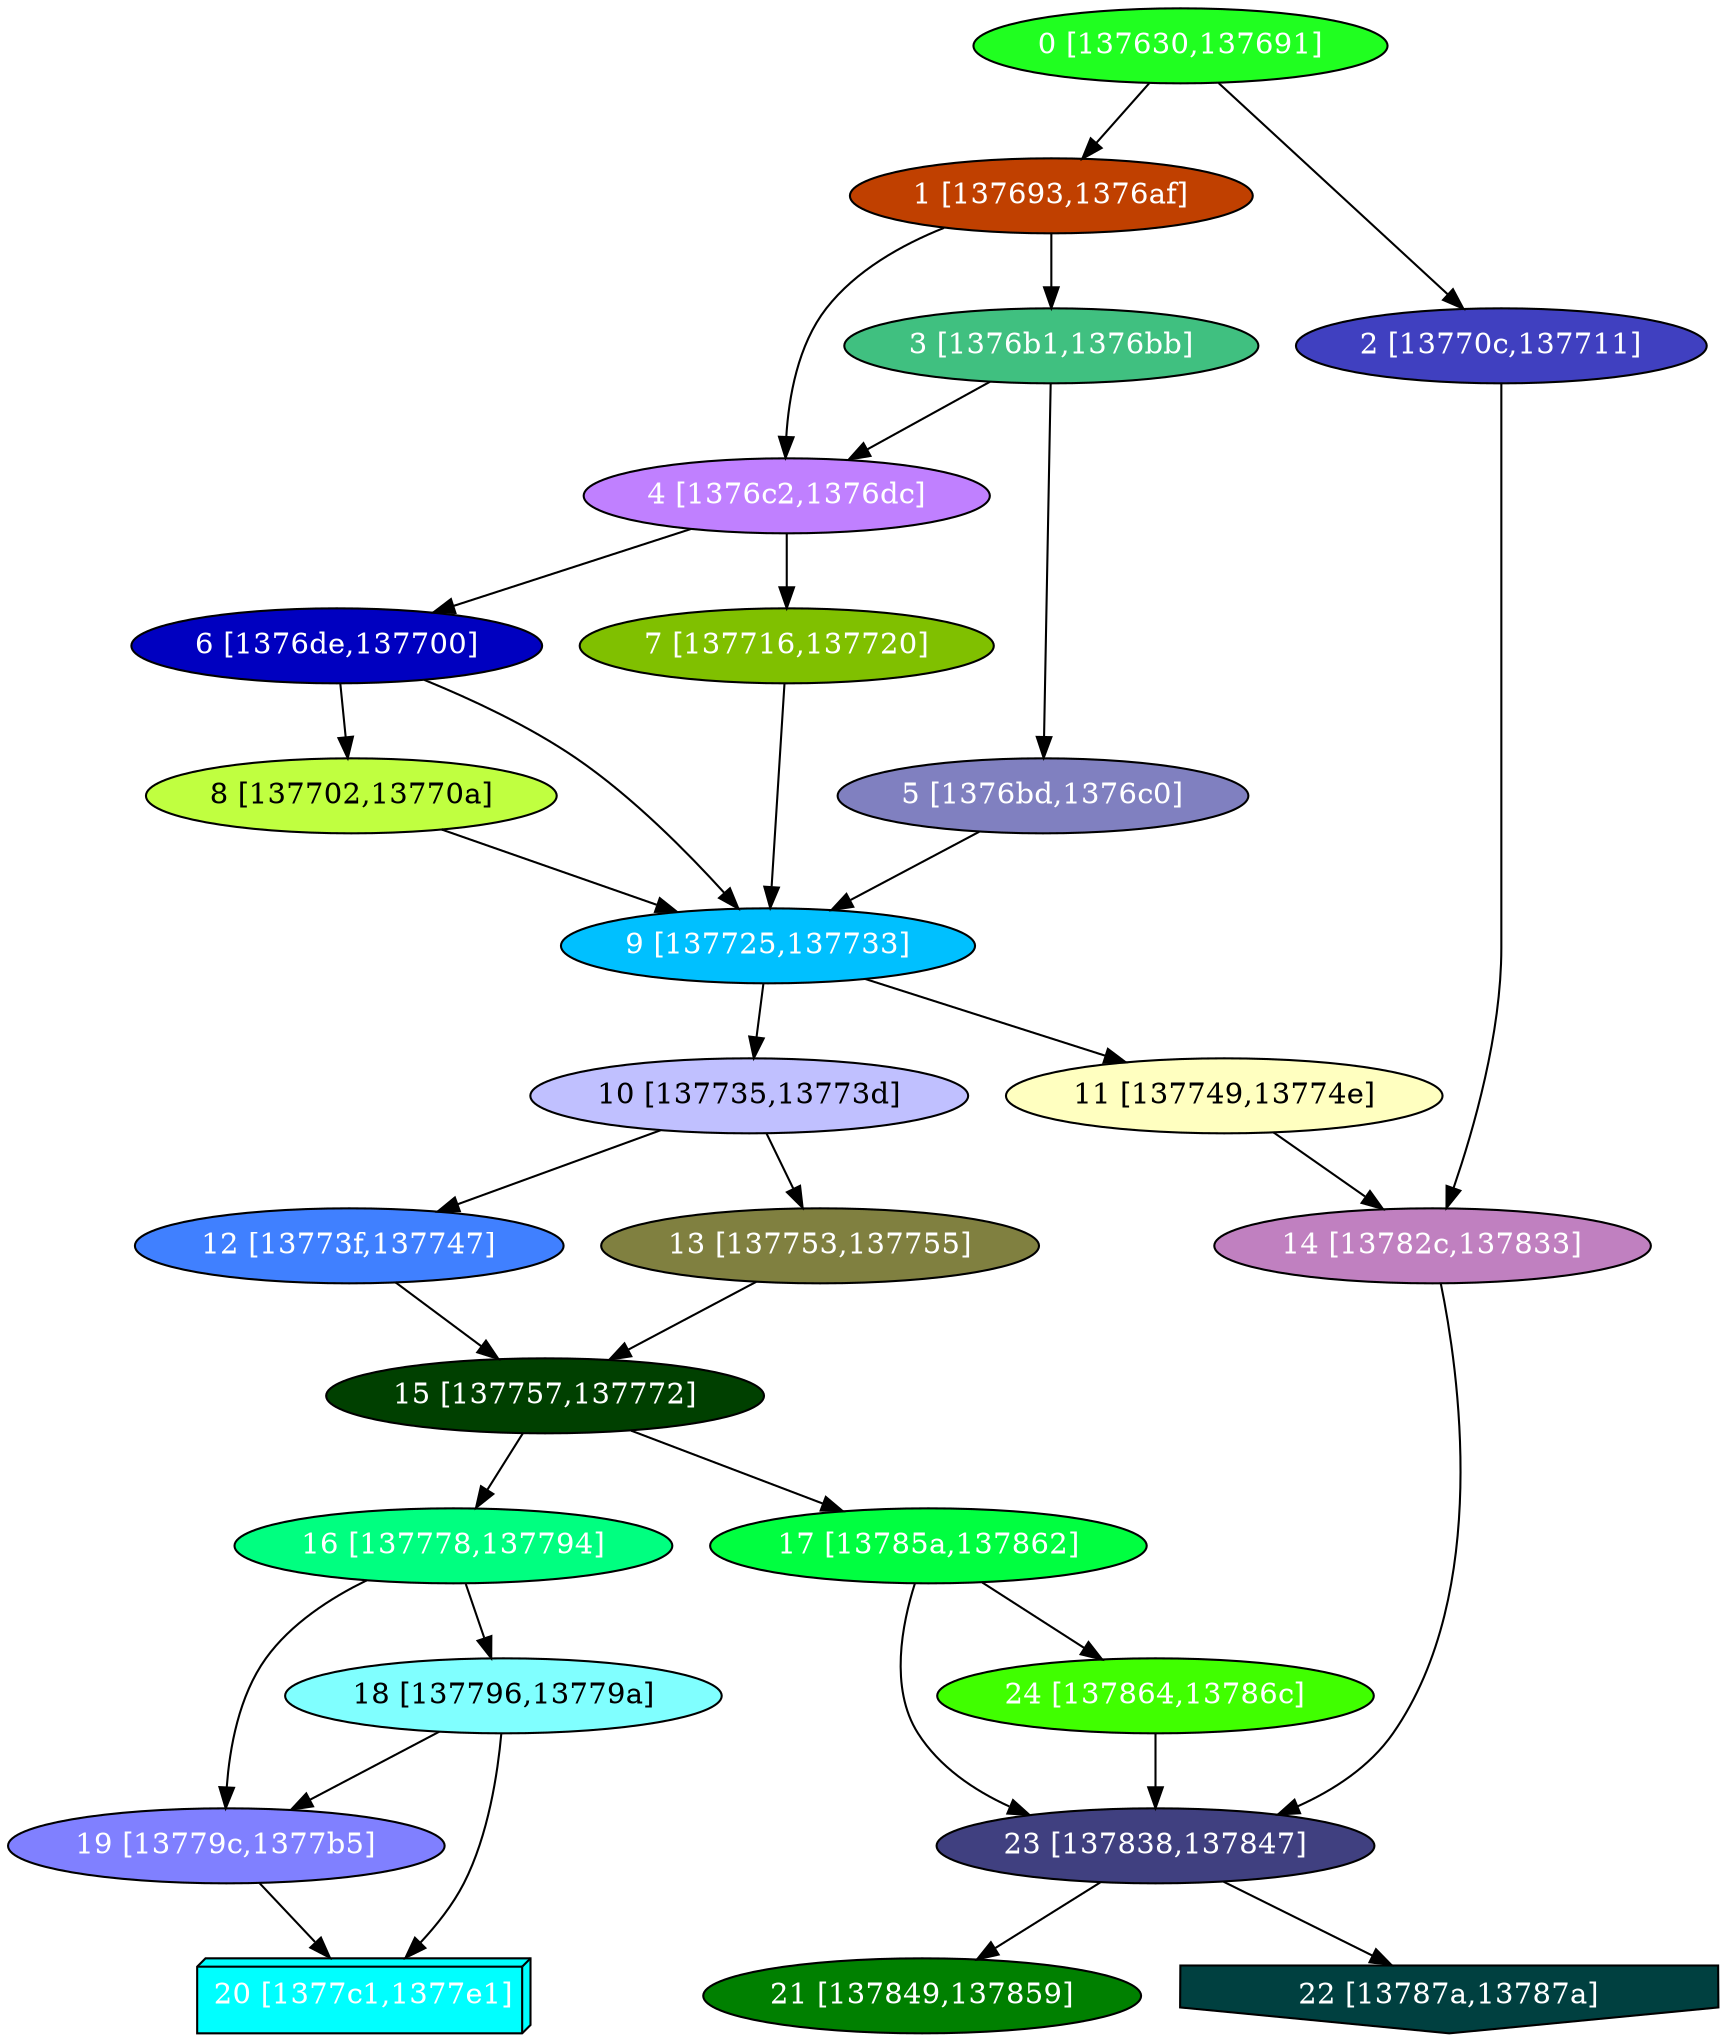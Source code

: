 diGraph libnss3{
	libnss3_0  [style=filled fillcolor="#20FF20" fontcolor="#ffffff" shape=oval label="0 [137630,137691]"]
	libnss3_1  [style=filled fillcolor="#C04000" fontcolor="#ffffff" shape=oval label="1 [137693,1376af]"]
	libnss3_2  [style=filled fillcolor="#4040C0" fontcolor="#ffffff" shape=oval label="2 [13770c,137711]"]
	libnss3_3  [style=filled fillcolor="#40C080" fontcolor="#ffffff" shape=oval label="3 [1376b1,1376bb]"]
	libnss3_4  [style=filled fillcolor="#C080FF" fontcolor="#ffffff" shape=oval label="4 [1376c2,1376dc]"]
	libnss3_5  [style=filled fillcolor="#8080C0" fontcolor="#ffffff" shape=oval label="5 [1376bd,1376c0]"]
	libnss3_6  [style=filled fillcolor="#0000C0" fontcolor="#ffffff" shape=oval label="6 [1376de,137700]"]
	libnss3_7  [style=filled fillcolor="#80C000" fontcolor="#ffffff" shape=oval label="7 [137716,137720]"]
	libnss3_8  [style=filled fillcolor="#C0FF40" fontcolor="#000000" shape=oval label="8 [137702,13770a]"]
	libnss3_9  [style=filled fillcolor="#00C0FF" fontcolor="#ffffff" shape=oval label="9 [137725,137733]"]
	libnss3_a  [style=filled fillcolor="#C0C0FF" fontcolor="#000000" shape=oval label="10 [137735,13773d]"]
	libnss3_b  [style=filled fillcolor="#FFFFC0" fontcolor="#000000" shape=oval label="11 [137749,13774e]"]
	libnss3_c  [style=filled fillcolor="#4080FF" fontcolor="#ffffff" shape=oval label="12 [13773f,137747]"]
	libnss3_d  [style=filled fillcolor="#808040" fontcolor="#ffffff" shape=oval label="13 [137753,137755]"]
	libnss3_e  [style=filled fillcolor="#C080C0" fontcolor="#ffffff" shape=oval label="14 [13782c,137833]"]
	libnss3_f  [style=filled fillcolor="#004000" fontcolor="#ffffff" shape=oval label="15 [137757,137772]"]
	libnss3_10  [style=filled fillcolor="#00FF80" fontcolor="#ffffff" shape=oval label="16 [137778,137794]"]
	libnss3_11  [style=filled fillcolor="#00FF40" fontcolor="#ffffff" shape=oval label="17 [13785a,137862]"]
	libnss3_12  [style=filled fillcolor="#80FFFF" fontcolor="#000000" shape=oval label="18 [137796,13779a]"]
	libnss3_13  [style=filled fillcolor="#8080FF" fontcolor="#ffffff" shape=oval label="19 [13779c,1377b5]"]
	libnss3_14  [style=filled fillcolor="#00FFFF" fontcolor="#ffffff" shape=box3d label="20 [1377c1,1377e1]"]
	libnss3_15  [style=filled fillcolor="#008000" fontcolor="#ffffff" shape=oval label="21 [137849,137859]"]
	libnss3_16  [style=filled fillcolor="#004040" fontcolor="#ffffff" shape=invhouse label="22 [13787a,13787a]"]
	libnss3_17  [style=filled fillcolor="#404080" fontcolor="#ffffff" shape=oval label="23 [137838,137847]"]
	libnss3_18  [style=filled fillcolor="#40FF00" fontcolor="#ffffff" shape=oval label="24 [137864,13786c]"]

	libnss3_0 -> libnss3_1
	libnss3_0 -> libnss3_2
	libnss3_1 -> libnss3_3
	libnss3_1 -> libnss3_4
	libnss3_2 -> libnss3_e
	libnss3_3 -> libnss3_4
	libnss3_3 -> libnss3_5
	libnss3_4 -> libnss3_6
	libnss3_4 -> libnss3_7
	libnss3_5 -> libnss3_9
	libnss3_6 -> libnss3_8
	libnss3_6 -> libnss3_9
	libnss3_7 -> libnss3_9
	libnss3_8 -> libnss3_9
	libnss3_9 -> libnss3_a
	libnss3_9 -> libnss3_b
	libnss3_a -> libnss3_c
	libnss3_a -> libnss3_d
	libnss3_b -> libnss3_e
	libnss3_c -> libnss3_f
	libnss3_d -> libnss3_f
	libnss3_e -> libnss3_17
	libnss3_f -> libnss3_10
	libnss3_f -> libnss3_11
	libnss3_10 -> libnss3_12
	libnss3_10 -> libnss3_13
	libnss3_11 -> libnss3_17
	libnss3_11 -> libnss3_18
	libnss3_12 -> libnss3_13
	libnss3_12 -> libnss3_14
	libnss3_13 -> libnss3_14
	libnss3_17 -> libnss3_15
	libnss3_17 -> libnss3_16
	libnss3_18 -> libnss3_17
}